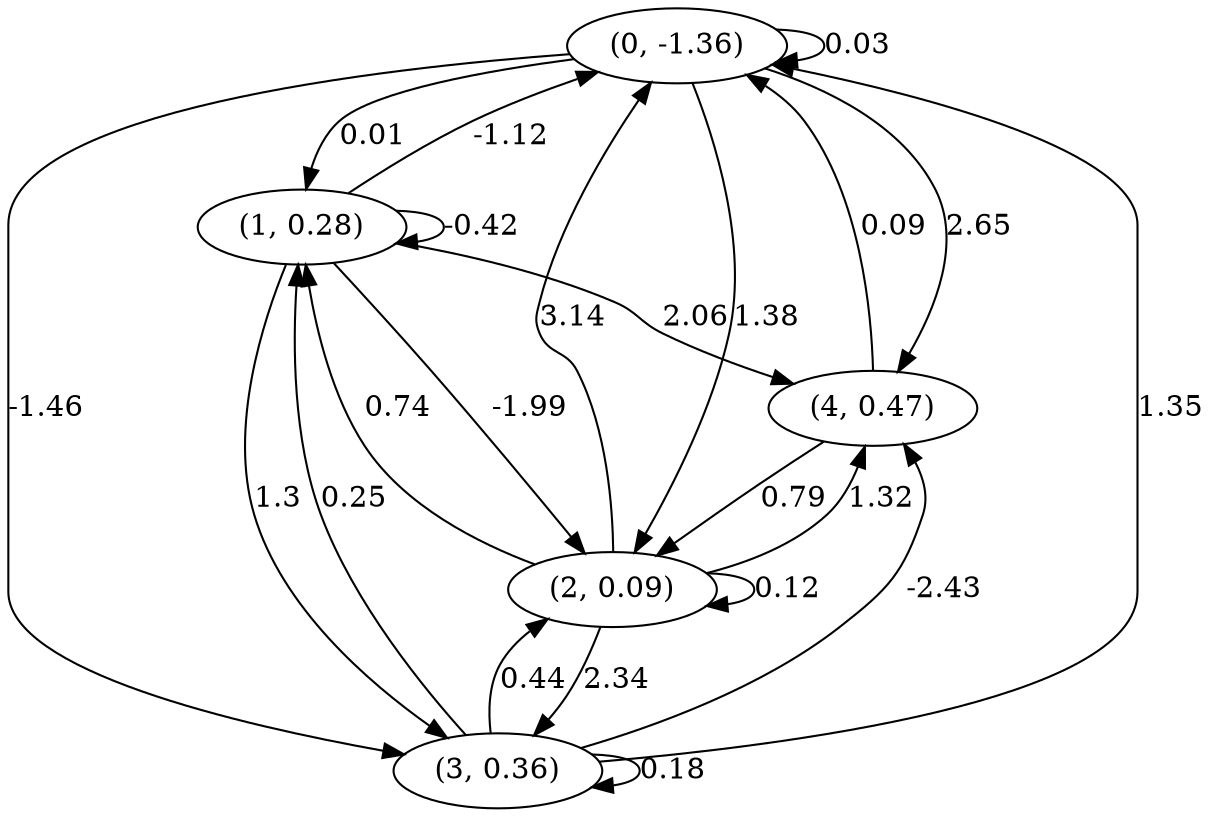 digraph {
    0 [ label = "(0, -1.36)" ]
    1 [ label = "(1, 0.28)" ]
    2 [ label = "(2, 0.09)" ]
    3 [ label = "(3, 0.36)" ]
    4 [ label = "(4, 0.47)" ]
    0 -> 0 [ label = "0.03" ]
    1 -> 1 [ label = "-0.42" ]
    2 -> 2 [ label = "0.12" ]
    3 -> 3 [ label = "0.18" ]
    1 -> 0 [ label = "-1.12" ]
    2 -> 0 [ label = "3.14" ]
    3 -> 0 [ label = "1.35" ]
    4 -> 0 [ label = "0.09" ]
    0 -> 1 [ label = "0.01" ]
    2 -> 1 [ label = "0.74" ]
    3 -> 1 [ label = "0.25" ]
    0 -> 2 [ label = "1.38" ]
    1 -> 2 [ label = "-1.99" ]
    3 -> 2 [ label = "0.44" ]
    4 -> 2 [ label = "0.79" ]
    0 -> 3 [ label = "-1.46" ]
    1 -> 3 [ label = "1.3" ]
    2 -> 3 [ label = "2.34" ]
    0 -> 4 [ label = "2.65" ]
    1 -> 4 [ label = "2.06" ]
    2 -> 4 [ label = "1.32" ]
    3 -> 4 [ label = "-2.43" ]
}

